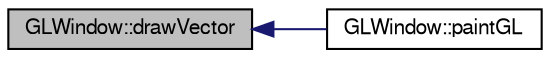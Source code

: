 digraph "GLWindow::drawVector"
{
  edge [fontname="FreeSans",fontsize="10",labelfontname="FreeSans",labelfontsize="10"];
  node [fontname="FreeSans",fontsize="10",shape=record];
  rankdir="LR";
  Node1 [label="GLWindow::drawVector",height=0.2,width=0.4,color="black", fillcolor="grey75", style="filled" fontcolor="black"];
  Node1 -> Node2 [dir="back",color="midnightblue",fontsize="10",style="solid",fontname="FreeSans"];
  Node2 [label="GLWindow::paintGL",height=0.2,width=0.4,color="black", fillcolor="white", style="filled",URL="$class_g_l_window.html#a9bd2503dd5f812c10a9481f22ecd3403",tooltip="Render the current content of the OpenGL window. "];
}
